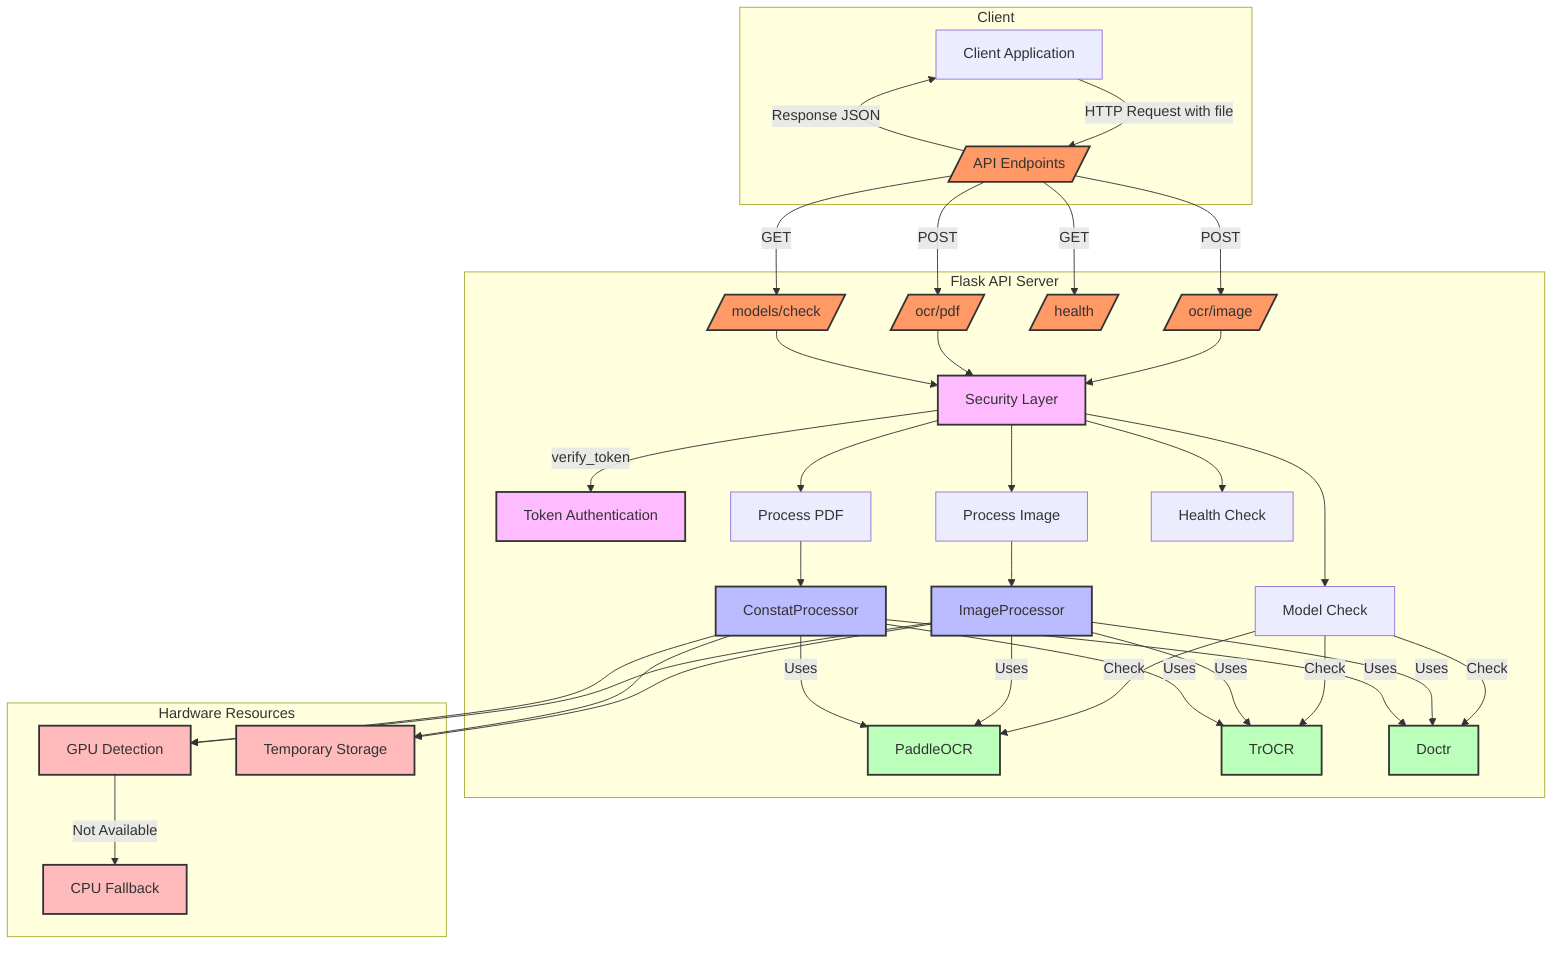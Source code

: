 flowchart TB
    subgraph Client
        C[Client Application] -->|HTTP Request with file| E1
        E1[/API Endpoints/] -->|Response JSON| C
    end
    
    subgraph "Flask API Server"
        E1 -->|POST| E2[/ocr/image/]
        E1 -->|POST| E3[/ocr/pdf/]
        E1 -->|GET| E4[/health/]
        E1 -->|GET| E5[/models/check/]
        
        E2 --> S1[Security Layer]
        E3 --> S1
        E5 --> S1
        
        S1 -->|verify_token| AUTH[Token Authentication]
        
        S1 --> P1[Process Image]
        S1 --> P2[Process PDF]
        S1 --> H1[Health Check]
        S1 --> MC[Model Check]
        
        P1 --> IP[ImageProcessor]
        P2 --> CP[ConstatProcessor]
        
        MC -->|Check| M1[PaddleOCR]
        MC -->|Check| M2[TrOCR]
        MC -->|Check| M3[Doctr]
        
        IP -->|Uses| M1
        IP -->|Uses| M2
        IP -->|Uses| M3
        
        CP -->|Uses| M1
        CP -->|Uses| M2
        CP -->|Uses| M3
    end
    
    subgraph "Hardware Resources"
        GPU[GPU Detection]
        CPU[CPU Fallback]
        TEMP[Temporary Storage]
        
        IP --> GPU
        CP --> GPU
        GPU -->|Not Available| CPU
        IP --> TEMP
        CP --> TEMP
    end
    
    classDef endpoints fill:#f96,stroke:#333,stroke-width:2px
    classDef processor fill:#bbf,stroke:#333,stroke-width:2px
    classDef models fill:#bfb,stroke:#333,stroke-width:2px
    classDef hardware fill:#fbb,stroke:#333,stroke-width:2px
    classDef security fill:#fbf,stroke:#333,stroke-width:2px
    
    class E1,E2,E3,E4,E5 endpoints
    class IP,CP processor
    class M1,M2,M3 models
    class GPU,CPU,TEMP hardware
    class S1,AUTH security